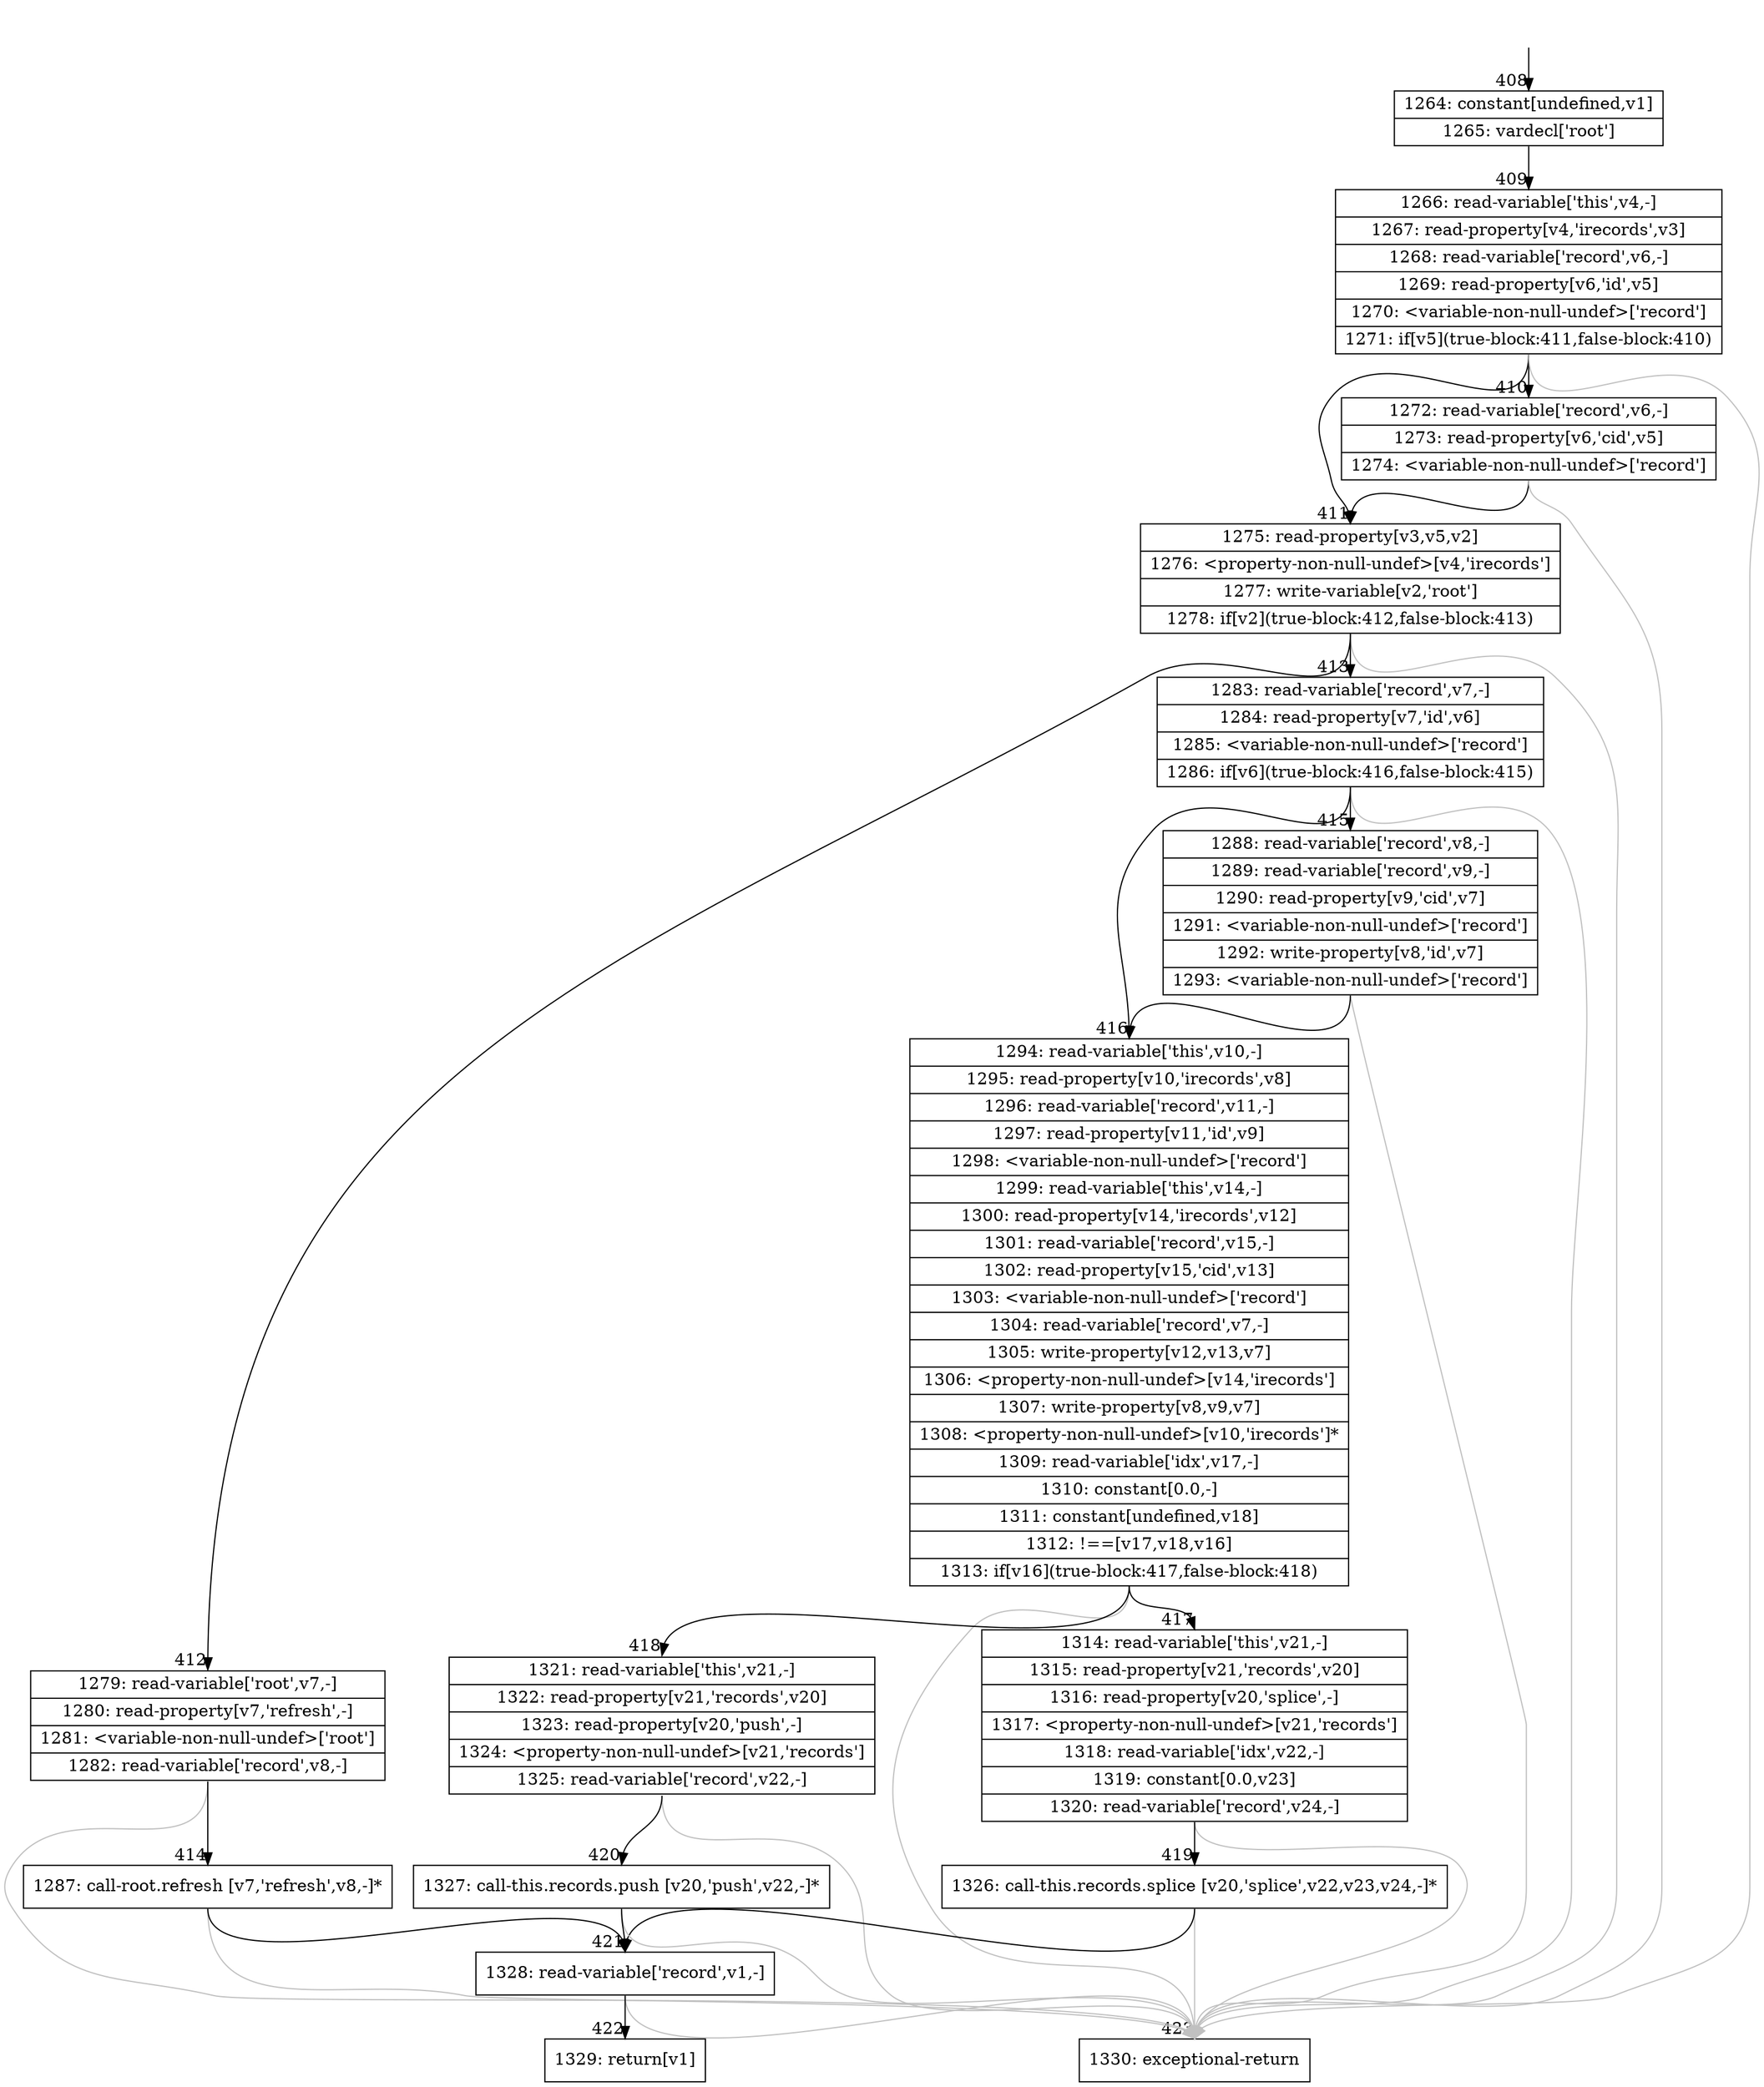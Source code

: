 digraph {
rankdir="TD"
BB_entry35[shape=none,label=""];
BB_entry35 -> BB408 [tailport=s, headport=n, headlabel="    408"]
BB408 [shape=record label="{1264: constant[undefined,v1]|1265: vardecl['root']}" ] 
BB408 -> BB409 [tailport=s, headport=n, headlabel="      409"]
BB409 [shape=record label="{1266: read-variable['this',v4,-]|1267: read-property[v4,'irecords',v3]|1268: read-variable['record',v6,-]|1269: read-property[v6,'id',v5]|1270: \<variable-non-null-undef\>['record']|1271: if[v5](true-block:411,false-block:410)}" ] 
BB409 -> BB411 [tailport=s, headport=n, headlabel="      411"]
BB409 -> BB410 [tailport=s, headport=n, headlabel="      410"]
BB409 -> BB423 [tailport=s, headport=n, color=gray, headlabel="      423"]
BB410 [shape=record label="{1272: read-variable['record',v6,-]|1273: read-property[v6,'cid',v5]|1274: \<variable-non-null-undef\>['record']}" ] 
BB410 -> BB411 [tailport=s, headport=n]
BB410 -> BB423 [tailport=s, headport=n, color=gray]
BB411 [shape=record label="{1275: read-property[v3,v5,v2]|1276: \<property-non-null-undef\>[v4,'irecords']|1277: write-variable[v2,'root']|1278: if[v2](true-block:412,false-block:413)}" ] 
BB411 -> BB412 [tailport=s, headport=n, headlabel="      412"]
BB411 -> BB413 [tailport=s, headport=n, headlabel="      413"]
BB411 -> BB423 [tailport=s, headport=n, color=gray]
BB412 [shape=record label="{1279: read-variable['root',v7,-]|1280: read-property[v7,'refresh',-]|1281: \<variable-non-null-undef\>['root']|1282: read-variable['record',v8,-]}" ] 
BB412 -> BB414 [tailport=s, headport=n, headlabel="      414"]
BB412 -> BB423 [tailport=s, headport=n, color=gray]
BB413 [shape=record label="{1283: read-variable['record',v7,-]|1284: read-property[v7,'id',v6]|1285: \<variable-non-null-undef\>['record']|1286: if[v6](true-block:416,false-block:415)}" ] 
BB413 -> BB416 [tailport=s, headport=n, headlabel="      416"]
BB413 -> BB415 [tailport=s, headport=n, headlabel="      415"]
BB413 -> BB423 [tailport=s, headport=n, color=gray]
BB414 [shape=record label="{1287: call-root.refresh [v7,'refresh',v8,-]*}" ] 
BB414 -> BB421 [tailport=s, headport=n, headlabel="      421"]
BB414 -> BB423 [tailport=s, headport=n, color=gray]
BB415 [shape=record label="{1288: read-variable['record',v8,-]|1289: read-variable['record',v9,-]|1290: read-property[v9,'cid',v7]|1291: \<variable-non-null-undef\>['record']|1292: write-property[v8,'id',v7]|1293: \<variable-non-null-undef\>['record']}" ] 
BB415 -> BB416 [tailport=s, headport=n]
BB415 -> BB423 [tailport=s, headport=n, color=gray]
BB416 [shape=record label="{1294: read-variable['this',v10,-]|1295: read-property[v10,'irecords',v8]|1296: read-variable['record',v11,-]|1297: read-property[v11,'id',v9]|1298: \<variable-non-null-undef\>['record']|1299: read-variable['this',v14,-]|1300: read-property[v14,'irecords',v12]|1301: read-variable['record',v15,-]|1302: read-property[v15,'cid',v13]|1303: \<variable-non-null-undef\>['record']|1304: read-variable['record',v7,-]|1305: write-property[v12,v13,v7]|1306: \<property-non-null-undef\>[v14,'irecords']|1307: write-property[v8,v9,v7]|1308: \<property-non-null-undef\>[v10,'irecords']*|1309: read-variable['idx',v17,-]|1310: constant[0.0,-]|1311: constant[undefined,v18]|1312: !==[v17,v18,v16]|1313: if[v16](true-block:417,false-block:418)}" ] 
BB416 -> BB417 [tailport=s, headport=n, headlabel="      417"]
BB416 -> BB418 [tailport=s, headport=n, headlabel="      418"]
BB416 -> BB423 [tailport=s, headport=n, color=gray]
BB417 [shape=record label="{1314: read-variable['this',v21,-]|1315: read-property[v21,'records',v20]|1316: read-property[v20,'splice',-]|1317: \<property-non-null-undef\>[v21,'records']|1318: read-variable['idx',v22,-]|1319: constant[0.0,v23]|1320: read-variable['record',v24,-]}" ] 
BB417 -> BB419 [tailport=s, headport=n, headlabel="      419"]
BB417 -> BB423 [tailport=s, headport=n, color=gray]
BB418 [shape=record label="{1321: read-variable['this',v21,-]|1322: read-property[v21,'records',v20]|1323: read-property[v20,'push',-]|1324: \<property-non-null-undef\>[v21,'records']|1325: read-variable['record',v22,-]}" ] 
BB418 -> BB420 [tailport=s, headport=n, headlabel="      420"]
BB418 -> BB423 [tailport=s, headport=n, color=gray]
BB419 [shape=record label="{1326: call-this.records.splice [v20,'splice',v22,v23,v24,-]*}" ] 
BB419 -> BB421 [tailport=s, headport=n]
BB419 -> BB423 [tailport=s, headport=n, color=gray]
BB420 [shape=record label="{1327: call-this.records.push [v20,'push',v22,-]*}" ] 
BB420 -> BB421 [tailport=s, headport=n]
BB420 -> BB423 [tailport=s, headport=n, color=gray]
BB421 [shape=record label="{1328: read-variable['record',v1,-]}" ] 
BB421 -> BB422 [tailport=s, headport=n, headlabel="      422"]
BB421 -> BB423 [tailport=s, headport=n, color=gray]
BB422 [shape=record label="{1329: return[v1]}" ] 
BB423 [shape=record label="{1330: exceptional-return}" ] 
//#$~ 348
}
